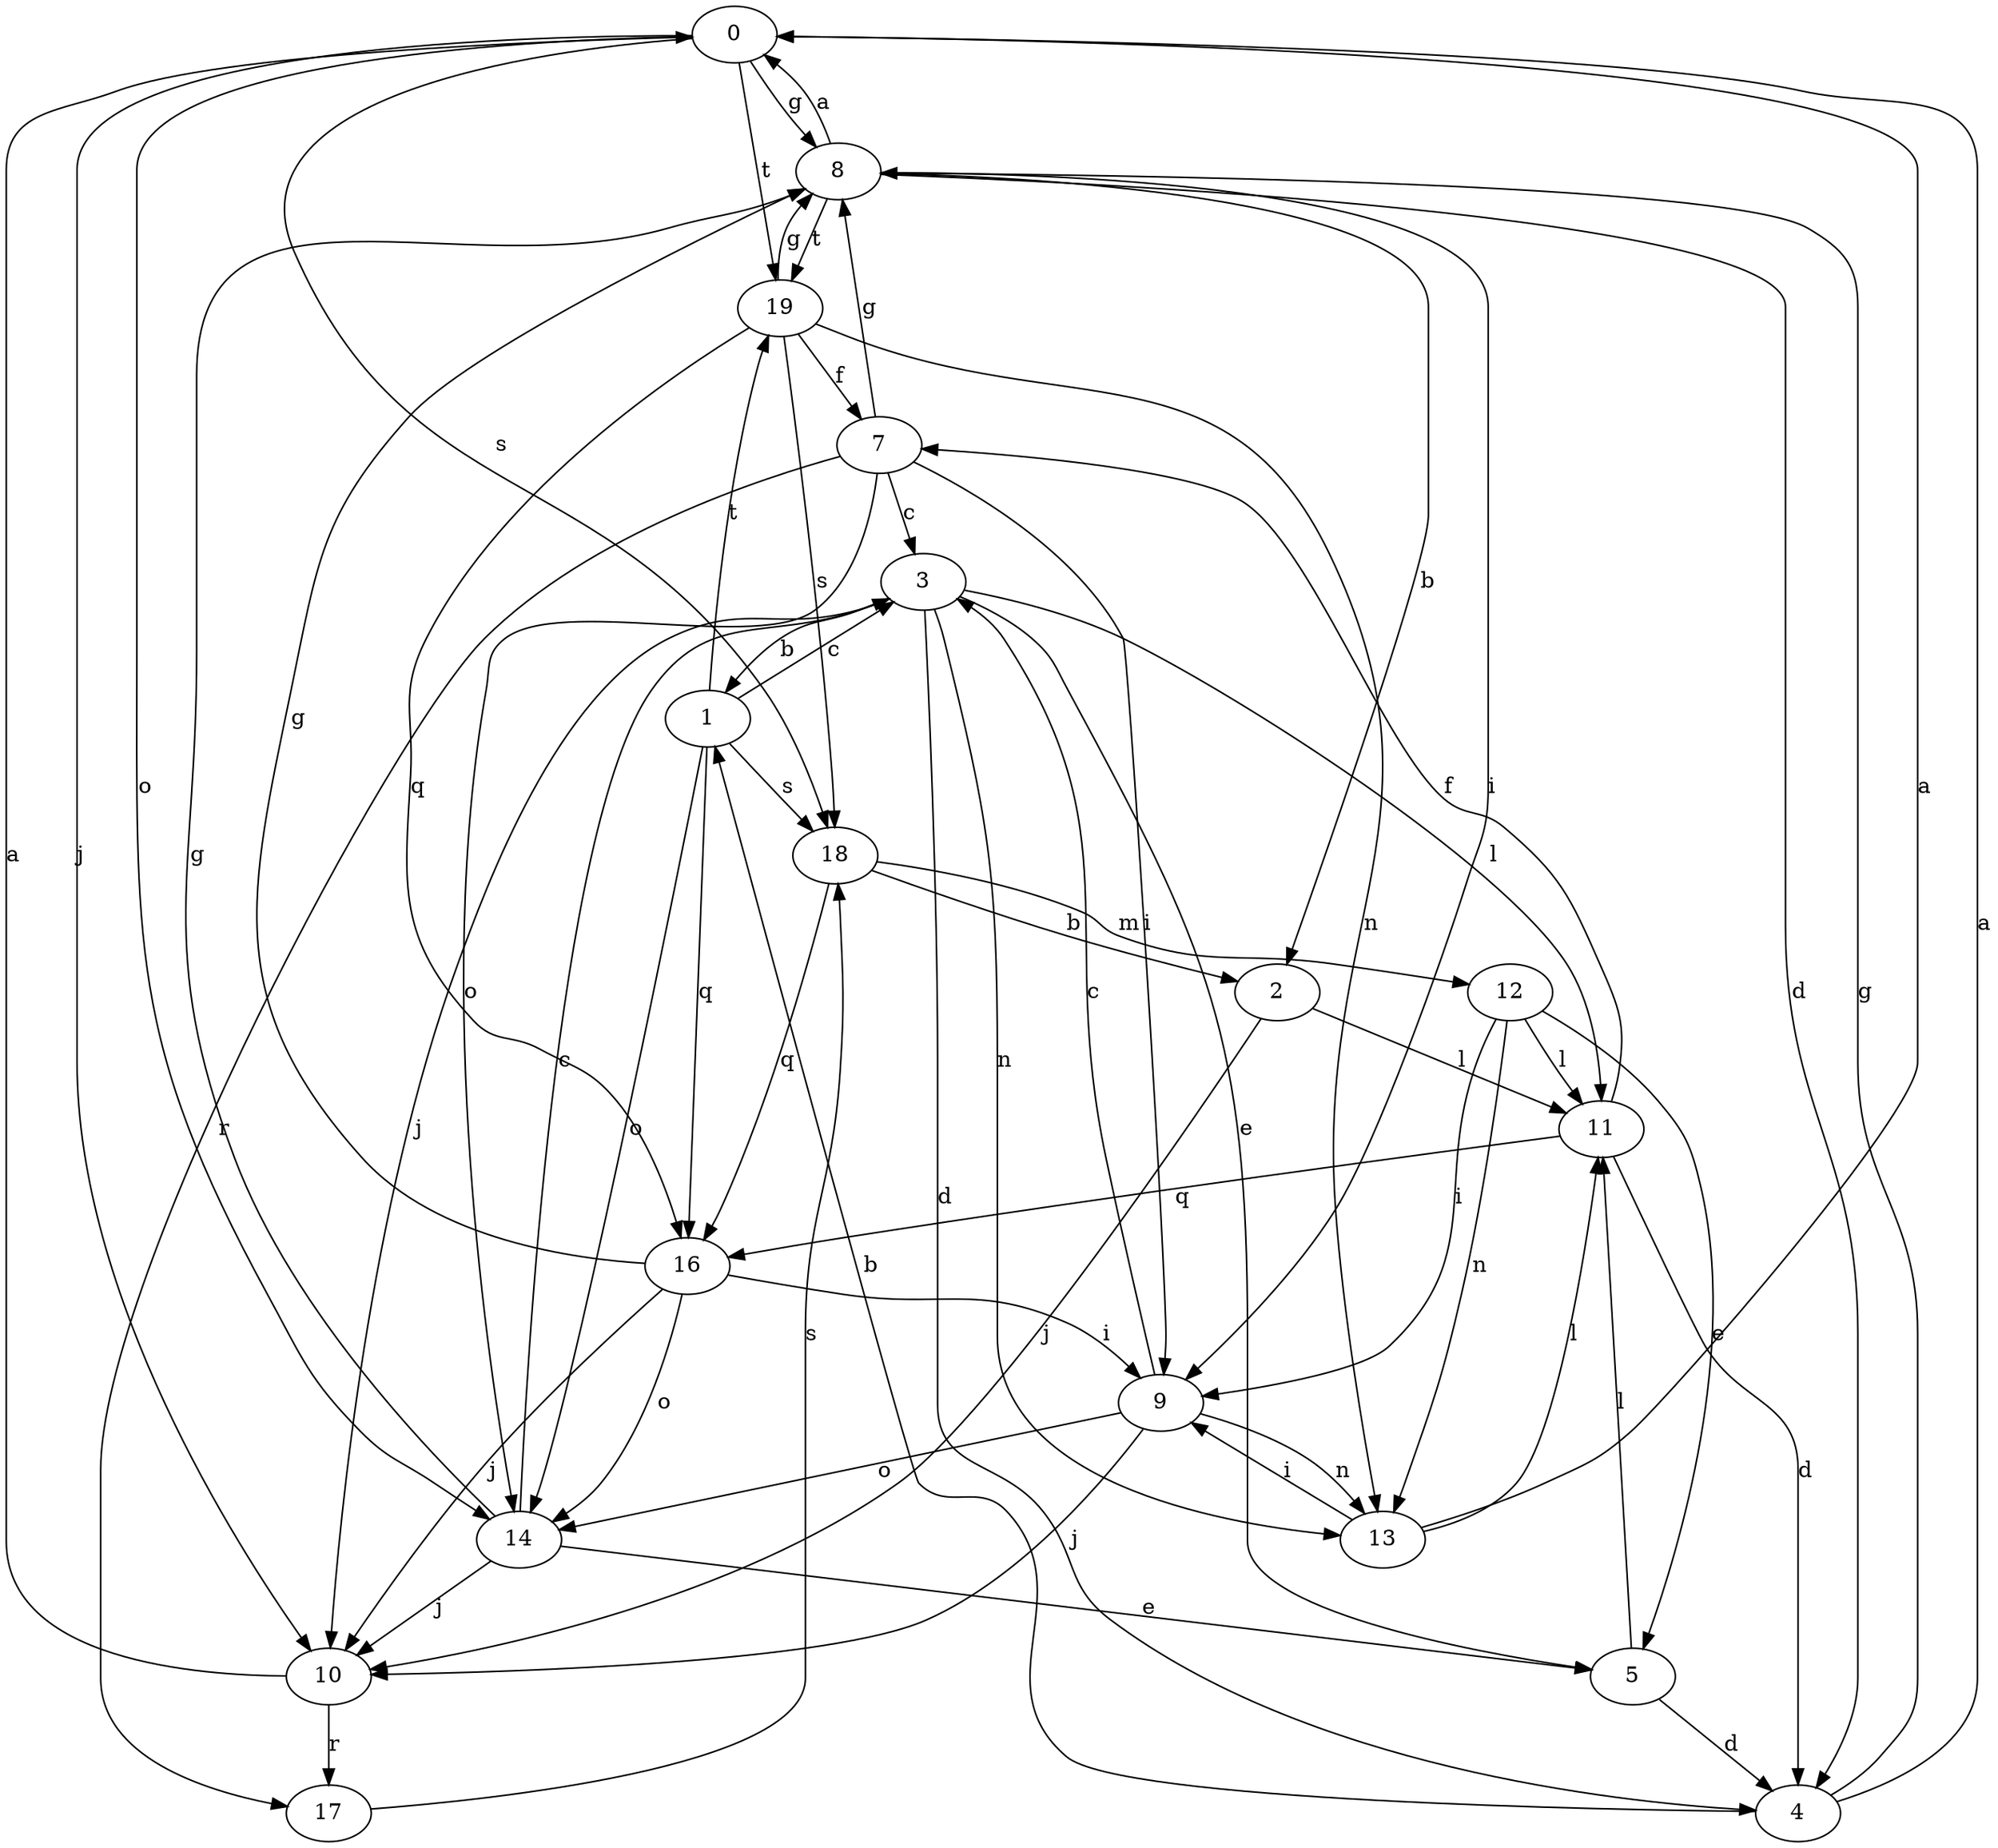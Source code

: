 strict digraph  {
0;
1;
2;
3;
4;
5;
7;
8;
9;
10;
11;
12;
13;
14;
16;
17;
18;
19;
0 -> 8  [label=g];
0 -> 10  [label=j];
0 -> 14  [label=o];
0 -> 18  [label=s];
0 -> 19  [label=t];
1 -> 3  [label=c];
1 -> 14  [label=o];
1 -> 16  [label=q];
1 -> 18  [label=s];
1 -> 19  [label=t];
2 -> 10  [label=j];
2 -> 11  [label=l];
3 -> 1  [label=b];
3 -> 4  [label=d];
3 -> 5  [label=e];
3 -> 10  [label=j];
3 -> 11  [label=l];
3 -> 13  [label=n];
4 -> 0  [label=a];
4 -> 1  [label=b];
4 -> 8  [label=g];
5 -> 4  [label=d];
5 -> 11  [label=l];
7 -> 3  [label=c];
7 -> 8  [label=g];
7 -> 9  [label=i];
7 -> 14  [label=o];
7 -> 17  [label=r];
8 -> 0  [label=a];
8 -> 2  [label=b];
8 -> 4  [label=d];
8 -> 9  [label=i];
8 -> 19  [label=t];
9 -> 3  [label=c];
9 -> 10  [label=j];
9 -> 13  [label=n];
9 -> 14  [label=o];
10 -> 0  [label=a];
10 -> 17  [label=r];
11 -> 4  [label=d];
11 -> 7  [label=f];
11 -> 16  [label=q];
12 -> 5  [label=e];
12 -> 9  [label=i];
12 -> 11  [label=l];
12 -> 13  [label=n];
13 -> 0  [label=a];
13 -> 9  [label=i];
13 -> 11  [label=l];
14 -> 3  [label=c];
14 -> 5  [label=e];
14 -> 8  [label=g];
14 -> 10  [label=j];
16 -> 8  [label=g];
16 -> 9  [label=i];
16 -> 10  [label=j];
16 -> 14  [label=o];
17 -> 18  [label=s];
18 -> 2  [label=b];
18 -> 12  [label=m];
18 -> 16  [label=q];
19 -> 7  [label=f];
19 -> 8  [label=g];
19 -> 13  [label=n];
19 -> 16  [label=q];
19 -> 18  [label=s];
}

